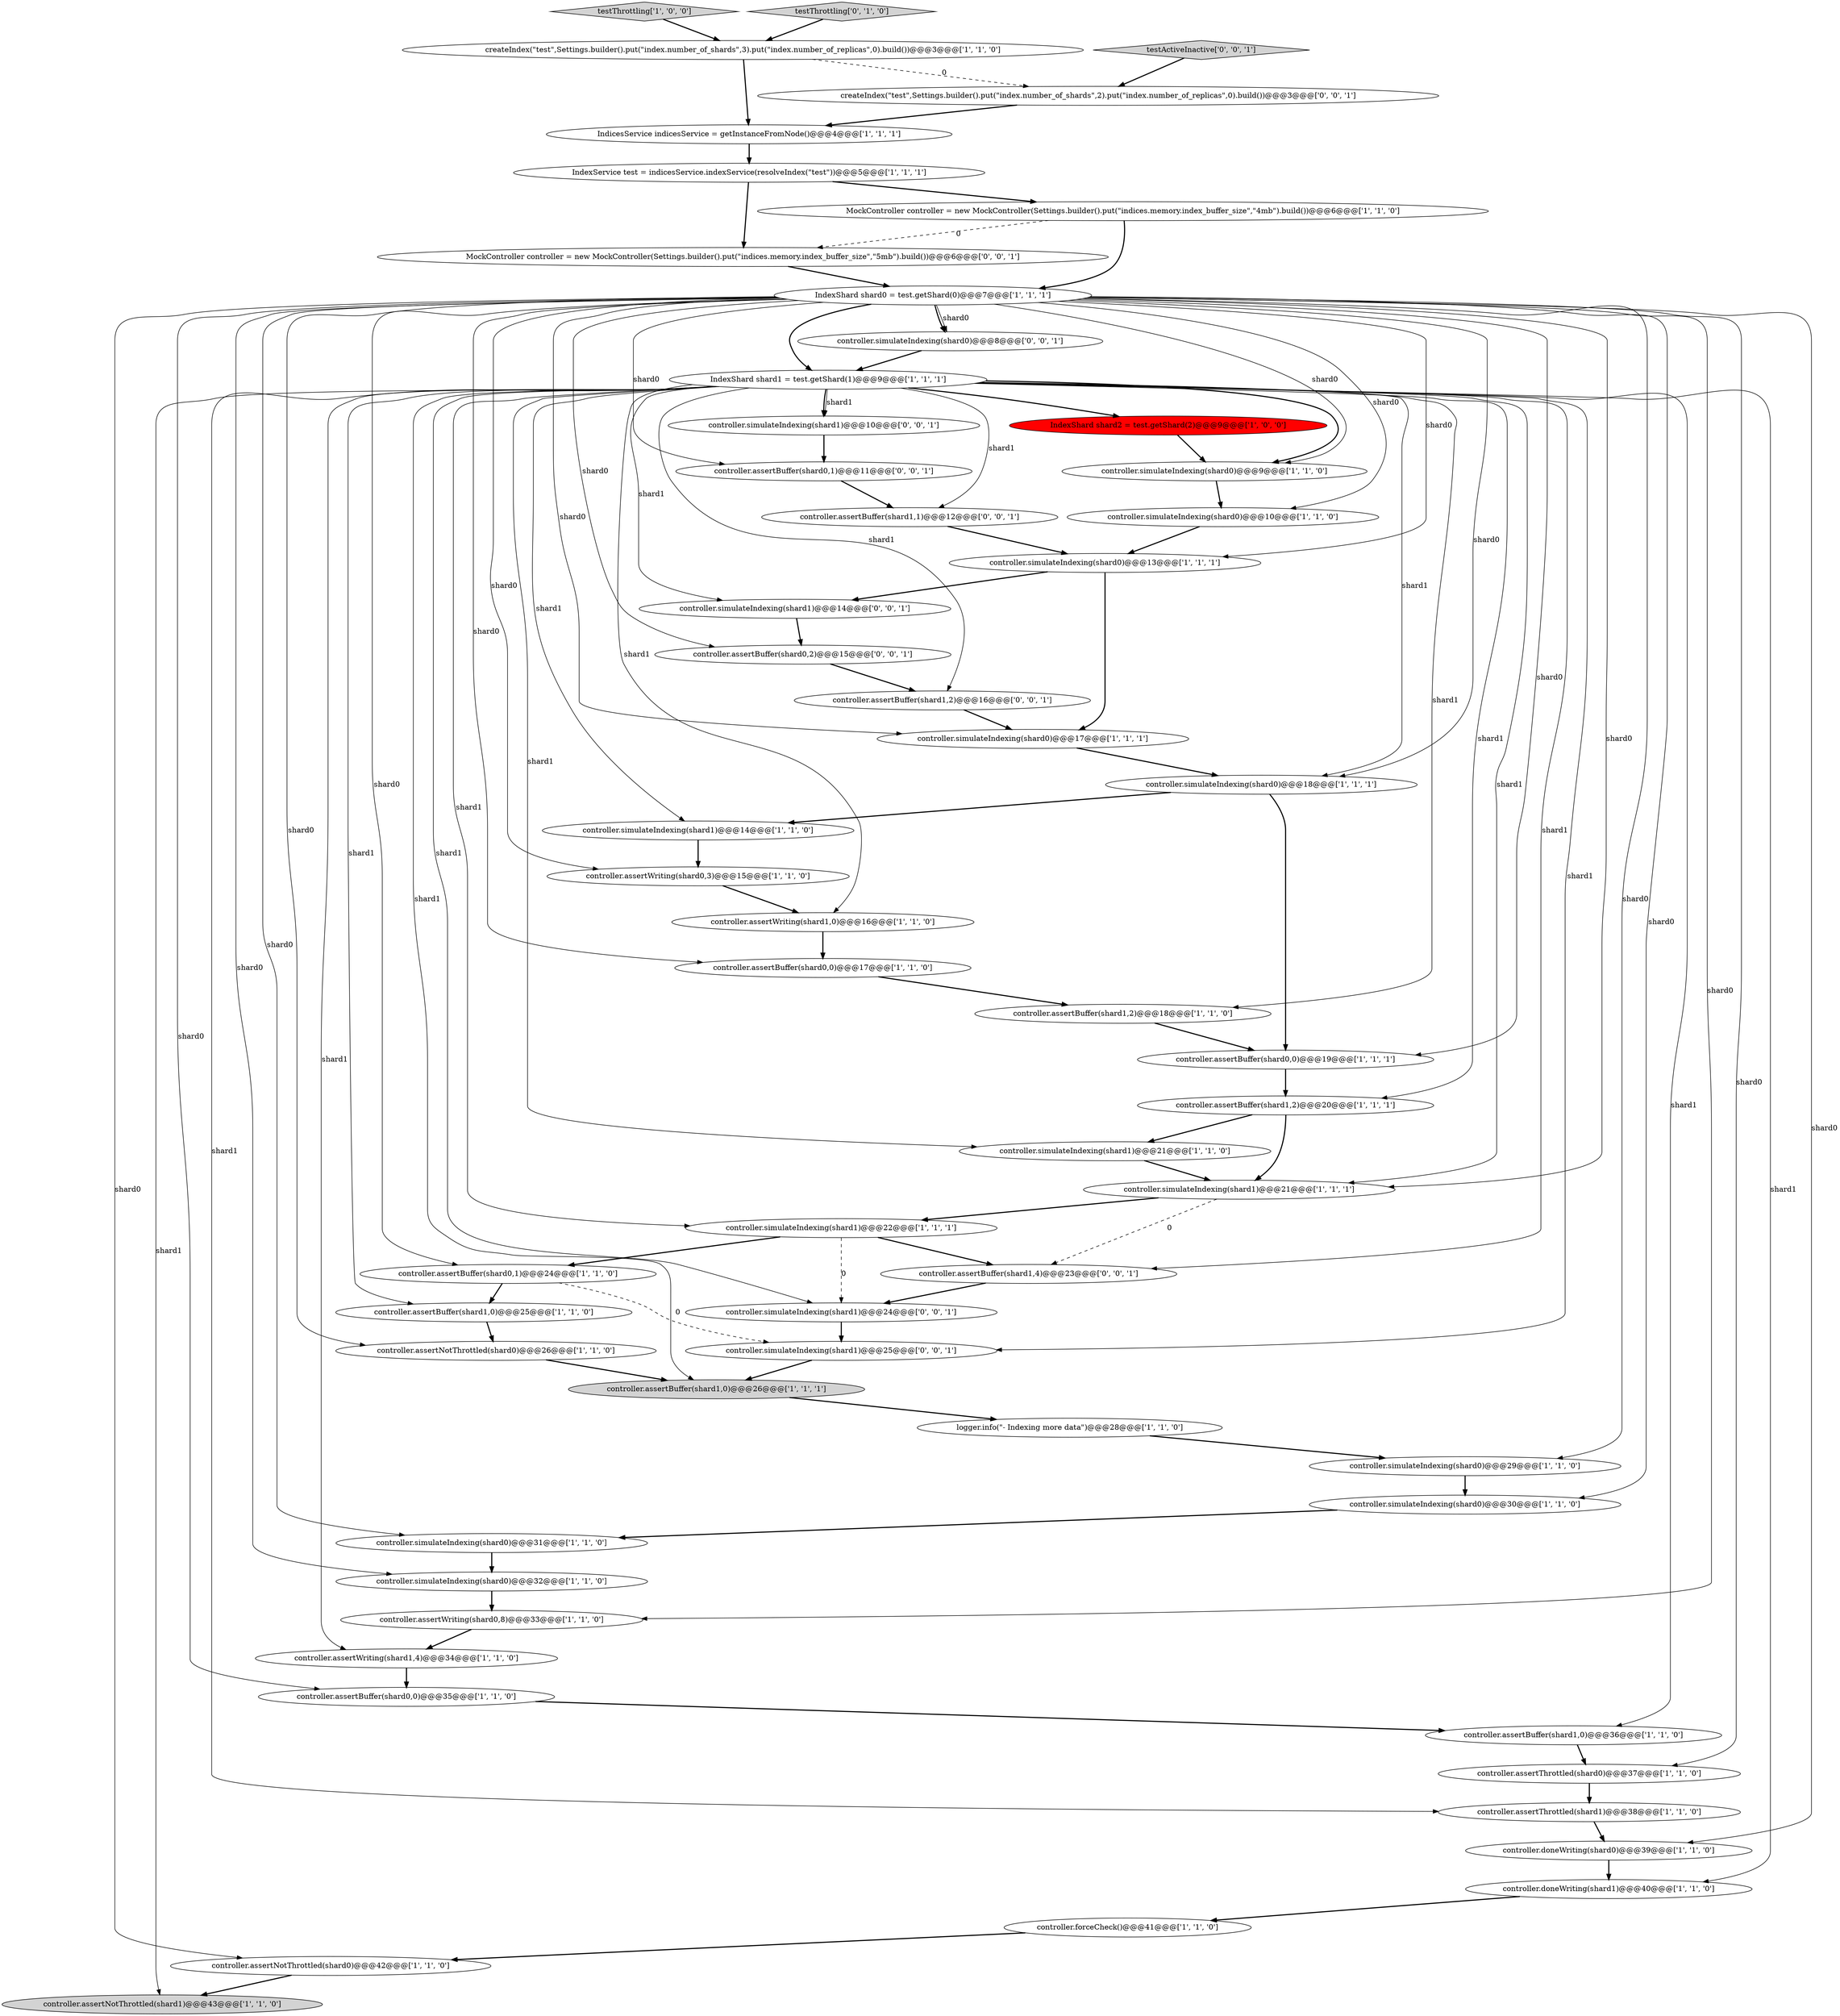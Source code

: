 digraph {
26 [style = filled, label = "controller.doneWriting(shard0)@@@39@@@['1', '1', '0']", fillcolor = white, shape = ellipse image = "AAA0AAABBB1BBB"];
36 [style = filled, label = "controller.simulateIndexing(shard1)@@@22@@@['1', '1', '1']", fillcolor = white, shape = ellipse image = "AAA0AAABBB1BBB"];
17 [style = filled, label = "controller.assertNotThrottled(shard1)@@@43@@@['1', '1', '0']", fillcolor = lightgray, shape = ellipse image = "AAA0AAABBB1BBB"];
39 [style = filled, label = "createIndex(\"test\",Settings.builder().put(\"index.number_of_shards\",3).put(\"index.number_of_replicas\",0).build())@@@3@@@['1', '1', '0']", fillcolor = white, shape = ellipse image = "AAA0AAABBB1BBB"];
18 [style = filled, label = "IndexShard shard1 = test.getShard(1)@@@9@@@['1', '1', '1']", fillcolor = white, shape = ellipse image = "AAA0AAABBB1BBB"];
54 [style = filled, label = "MockController controller = new MockController(Settings.builder().put(\"indices.memory.index_buffer_size\",\"5mb\").build())@@@6@@@['0', '0', '1']", fillcolor = white, shape = ellipse image = "AAA0AAABBB3BBB"];
55 [style = filled, label = "testActiveInactive['0', '0', '1']", fillcolor = lightgray, shape = diamond image = "AAA0AAABBB3BBB"];
32 [style = filled, label = "IndicesService indicesService = getInstanceFromNode()@@@4@@@['1', '1', '1']", fillcolor = white, shape = ellipse image = "AAA0AAABBB1BBB"];
46 [style = filled, label = "controller.simulateIndexing(shard1)@@@14@@@['0', '0', '1']", fillcolor = white, shape = ellipse image = "AAA0AAABBB3BBB"];
21 [style = filled, label = "controller.simulateIndexing(shard0)@@@18@@@['1', '1', '1']", fillcolor = white, shape = ellipse image = "AAA0AAABBB1BBB"];
31 [style = filled, label = "controller.assertNotThrottled(shard0)@@@42@@@['1', '1', '0']", fillcolor = white, shape = ellipse image = "AAA0AAABBB1BBB"];
41 [style = filled, label = "controller.simulateIndexing(shard0)@@@31@@@['1', '1', '0']", fillcolor = white, shape = ellipse image = "AAA0AAABBB1BBB"];
47 [style = filled, label = "controller.simulateIndexing(shard1)@@@25@@@['0', '0', '1']", fillcolor = white, shape = ellipse image = "AAA0AAABBB3BBB"];
7 [style = filled, label = "testThrottling['1', '0', '0']", fillcolor = lightgray, shape = diamond image = "AAA0AAABBB1BBB"];
20 [style = filled, label = "logger.info(\"- Indexing more data\")@@@28@@@['1', '1', '0']", fillcolor = white, shape = ellipse image = "AAA0AAABBB1BBB"];
3 [style = filled, label = "controller.assertNotThrottled(shard0)@@@26@@@['1', '1', '0']", fillcolor = white, shape = ellipse image = "AAA0AAABBB1BBB"];
38 [style = filled, label = "controller.simulateIndexing(shard0)@@@30@@@['1', '1', '0']", fillcolor = white, shape = ellipse image = "AAA0AAABBB1BBB"];
9 [style = filled, label = "controller.assertBuffer(shard1,0)@@@25@@@['1', '1', '0']", fillcolor = white, shape = ellipse image = "AAA0AAABBB1BBB"];
10 [style = filled, label = "controller.assertWriting(shard1,4)@@@34@@@['1', '1', '0']", fillcolor = white, shape = ellipse image = "AAA0AAABBB1BBB"];
33 [style = filled, label = "controller.assertBuffer(shard0,0)@@@19@@@['1', '1', '1']", fillcolor = white, shape = ellipse image = "AAA0AAABBB1BBB"];
48 [style = filled, label = "controller.simulateIndexing(shard0)@@@8@@@['0', '0', '1']", fillcolor = white, shape = ellipse image = "AAA0AAABBB3BBB"];
52 [style = filled, label = "controller.assertBuffer(shard1,2)@@@16@@@['0', '0', '1']", fillcolor = white, shape = ellipse image = "AAA0AAABBB3BBB"];
45 [style = filled, label = "controller.assertBuffer(shard1,4)@@@23@@@['0', '0', '1']", fillcolor = white, shape = ellipse image = "AAA0AAABBB3BBB"];
44 [style = filled, label = "controller.simulateIndexing(shard1)@@@10@@@['0', '0', '1']", fillcolor = white, shape = ellipse image = "AAA0AAABBB3BBB"];
50 [style = filled, label = "controller.assertBuffer(shard0,2)@@@15@@@['0', '0', '1']", fillcolor = white, shape = ellipse image = "AAA0AAABBB3BBB"];
11 [style = filled, label = "controller.assertBuffer(shard0,0)@@@35@@@['1', '1', '0']", fillcolor = white, shape = ellipse image = "AAA0AAABBB1BBB"];
2 [style = filled, label = "controller.forceCheck()@@@41@@@['1', '1', '0']", fillcolor = white, shape = ellipse image = "AAA0AAABBB1BBB"];
56 [style = filled, label = "controller.assertBuffer(shard0,1)@@@11@@@['0', '0', '1']", fillcolor = white, shape = ellipse image = "AAA0AAABBB3BBB"];
19 [style = filled, label = "controller.assertBuffer(shard1,2)@@@20@@@['1', '1', '1']", fillcolor = white, shape = ellipse image = "AAA0AAABBB1BBB"];
4 [style = filled, label = "controller.simulateIndexing(shard0)@@@13@@@['1', '1', '1']", fillcolor = white, shape = ellipse image = "AAA0AAABBB1BBB"];
14 [style = filled, label = "controller.simulateIndexing(shard1)@@@14@@@['1', '1', '0']", fillcolor = white, shape = ellipse image = "AAA0AAABBB1BBB"];
25 [style = filled, label = "controller.assertWriting(shard0,3)@@@15@@@['1', '1', '0']", fillcolor = white, shape = ellipse image = "AAA0AAABBB1BBB"];
13 [style = filled, label = "IndexShard shard0 = test.getShard(0)@@@7@@@['1', '1', '1']", fillcolor = white, shape = ellipse image = "AAA0AAABBB1BBB"];
28 [style = filled, label = "controller.simulateIndexing(shard1)@@@21@@@['1', '1', '0']", fillcolor = white, shape = ellipse image = "AAA0AAABBB1BBB"];
12 [style = filled, label = "controller.doneWriting(shard1)@@@40@@@['1', '1', '0']", fillcolor = white, shape = ellipse image = "AAA0AAABBB1BBB"];
8 [style = filled, label = "controller.assertWriting(shard1,0)@@@16@@@['1', '1', '0']", fillcolor = white, shape = ellipse image = "AAA0AAABBB1BBB"];
0 [style = filled, label = "controller.simulateIndexing(shard0)@@@10@@@['1', '1', '0']", fillcolor = white, shape = ellipse image = "AAA0AAABBB1BBB"];
35 [style = filled, label = "controller.assertBuffer(shard0,0)@@@17@@@['1', '1', '0']", fillcolor = white, shape = ellipse image = "AAA0AAABBB1BBB"];
16 [style = filled, label = "controller.assertBuffer(shard1,0)@@@26@@@['1', '1', '1']", fillcolor = lightgray, shape = ellipse image = "AAA0AAABBB1BBB"];
5 [style = filled, label = "IndexShard shard2 = test.getShard(2)@@@9@@@['1', '0', '0']", fillcolor = red, shape = ellipse image = "AAA1AAABBB1BBB"];
37 [style = filled, label = "controller.assertBuffer(shard0,1)@@@24@@@['1', '1', '0']", fillcolor = white, shape = ellipse image = "AAA0AAABBB1BBB"];
23 [style = filled, label = "controller.assertThrottled(shard0)@@@37@@@['1', '1', '0']", fillcolor = white, shape = ellipse image = "AAA0AAABBB1BBB"];
27 [style = filled, label = "controller.assertBuffer(shard1,2)@@@18@@@['1', '1', '0']", fillcolor = white, shape = ellipse image = "AAA0AAABBB1BBB"];
1 [style = filled, label = "controller.simulateIndexing(shard0)@@@29@@@['1', '1', '0']", fillcolor = white, shape = ellipse image = "AAA0AAABBB1BBB"];
30 [style = filled, label = "controller.assertThrottled(shard1)@@@38@@@['1', '1', '0']", fillcolor = white, shape = ellipse image = "AAA0AAABBB1BBB"];
42 [style = filled, label = "IndexService test = indicesService.indexService(resolveIndex(\"test\"))@@@5@@@['1', '1', '1']", fillcolor = white, shape = ellipse image = "AAA0AAABBB1BBB"];
29 [style = filled, label = "controller.assertWriting(shard0,8)@@@33@@@['1', '1', '0']", fillcolor = white, shape = ellipse image = "AAA0AAABBB1BBB"];
24 [style = filled, label = "controller.simulateIndexing(shard0)@@@17@@@['1', '1', '1']", fillcolor = white, shape = ellipse image = "AAA0AAABBB1BBB"];
40 [style = filled, label = "MockController controller = new MockController(Settings.builder().put(\"indices.memory.index_buffer_size\",\"4mb\").build())@@@6@@@['1', '1', '0']", fillcolor = white, shape = ellipse image = "AAA0AAABBB1BBB"];
15 [style = filled, label = "controller.simulateIndexing(shard1)@@@21@@@['1', '1', '1']", fillcolor = white, shape = ellipse image = "AAA0AAABBB1BBB"];
6 [style = filled, label = "controller.simulateIndexing(shard0)@@@32@@@['1', '1', '0']", fillcolor = white, shape = ellipse image = "AAA0AAABBB1BBB"];
34 [style = filled, label = "controller.simulateIndexing(shard0)@@@9@@@['1', '1', '0']", fillcolor = white, shape = ellipse image = "AAA0AAABBB1BBB"];
53 [style = filled, label = "controller.simulateIndexing(shard1)@@@24@@@['0', '0', '1']", fillcolor = white, shape = ellipse image = "AAA0AAABBB3BBB"];
49 [style = filled, label = "controller.assertBuffer(shard1,1)@@@12@@@['0', '0', '1']", fillcolor = white, shape = ellipse image = "AAA0AAABBB3BBB"];
51 [style = filled, label = "createIndex(\"test\",Settings.builder().put(\"index.number_of_shards\",2).put(\"index.number_of_replicas\",0).build())@@@3@@@['0', '0', '1']", fillcolor = white, shape = ellipse image = "AAA0AAABBB3BBB"];
22 [style = filled, label = "controller.assertBuffer(shard1,0)@@@36@@@['1', '1', '0']", fillcolor = white, shape = ellipse image = "AAA0AAABBB1BBB"];
43 [style = filled, label = "testThrottling['0', '1', '0']", fillcolor = lightgray, shape = diamond image = "AAA0AAABBB2BBB"];
14->25 [style = bold, label=""];
39->51 [style = dashed, label="0"];
13->38 [style = solid, label="shard0"];
13->56 [style = solid, label="shard0"];
13->15 [style = solid, label="shard0"];
18->21 [style = solid, label="shard1"];
53->47 [style = bold, label=""];
55->51 [style = bold, label=""];
38->41 [style = bold, label=""];
3->16 [style = bold, label=""];
18->12 [style = solid, label="shard1"];
40->13 [style = bold, label=""];
51->32 [style = bold, label=""];
6->29 [style = bold, label=""];
37->9 [style = bold, label=""];
5->34 [style = bold, label=""];
15->45 [style = dashed, label="0"];
52->24 [style = bold, label=""];
26->12 [style = bold, label=""];
12->2 [style = bold, label=""];
18->44 [style = bold, label=""];
18->17 [style = solid, label="shard1"];
24->21 [style = bold, label=""];
18->30 [style = solid, label="shard1"];
18->14 [style = solid, label="shard1"];
18->19 [style = solid, label="shard1"];
49->4 [style = bold, label=""];
27->33 [style = bold, label=""];
19->28 [style = bold, label=""];
48->18 [style = bold, label=""];
46->50 [style = bold, label=""];
19->15 [style = bold, label=""];
18->36 [style = solid, label="shard1"];
4->46 [style = bold, label=""];
13->24 [style = solid, label="shard0"];
1->38 [style = bold, label=""];
2->31 [style = bold, label=""];
10->11 [style = bold, label=""];
18->49 [style = solid, label="shard1"];
23->30 [style = bold, label=""];
30->26 [style = bold, label=""];
37->47 [style = dashed, label="0"];
41->6 [style = bold, label=""];
18->15 [style = solid, label="shard1"];
18->10 [style = solid, label="shard1"];
13->1 [style = solid, label="shard0"];
22->23 [style = bold, label=""];
42->40 [style = bold, label=""];
34->0 [style = bold, label=""];
13->21 [style = solid, label="shard0"];
36->37 [style = bold, label=""];
13->26 [style = solid, label="shard0"];
32->42 [style = bold, label=""];
16->20 [style = bold, label=""];
47->16 [style = bold, label=""];
13->18 [style = bold, label=""];
13->35 [style = solid, label="shard0"];
15->36 [style = bold, label=""];
44->56 [style = bold, label=""];
4->24 [style = bold, label=""];
18->16 [style = solid, label="shard1"];
36->53 [style = dashed, label="0"];
18->34 [style = bold, label=""];
18->45 [style = solid, label="shard1"];
13->3 [style = solid, label="shard0"];
13->48 [style = bold, label=""];
13->41 [style = solid, label="shard0"];
13->23 [style = solid, label="shard0"];
45->53 [style = bold, label=""];
18->9 [style = solid, label="shard1"];
20->1 [style = bold, label=""];
18->44 [style = solid, label="shard1"];
13->4 [style = solid, label="shard0"];
18->47 [style = solid, label="shard1"];
13->31 [style = solid, label="shard0"];
8->35 [style = bold, label=""];
13->48 [style = solid, label="shard0"];
18->52 [style = solid, label="shard1"];
40->54 [style = dashed, label="0"];
18->8 [style = solid, label="shard1"];
7->39 [style = bold, label=""];
39->32 [style = bold, label=""];
11->22 [style = bold, label=""];
9->3 [style = bold, label=""];
29->10 [style = bold, label=""];
33->19 [style = bold, label=""];
31->17 [style = bold, label=""];
18->27 [style = solid, label="shard1"];
43->39 [style = bold, label=""];
13->33 [style = solid, label="shard0"];
13->25 [style = solid, label="shard0"];
21->14 [style = bold, label=""];
13->50 [style = solid, label="shard0"];
35->27 [style = bold, label=""];
28->15 [style = bold, label=""];
56->49 [style = bold, label=""];
21->33 [style = bold, label=""];
18->28 [style = solid, label="shard1"];
18->46 [style = solid, label="shard1"];
13->29 [style = solid, label="shard0"];
18->53 [style = solid, label="shard1"];
13->11 [style = solid, label="shard0"];
50->52 [style = bold, label=""];
13->34 [style = solid, label="shard0"];
54->13 [style = bold, label=""];
0->4 [style = bold, label=""];
18->5 [style = bold, label=""];
18->22 [style = solid, label="shard1"];
13->6 [style = solid, label="shard0"];
25->8 [style = bold, label=""];
13->0 [style = solid, label="shard0"];
36->45 [style = bold, label=""];
42->54 [style = bold, label=""];
13->37 [style = solid, label="shard0"];
}
